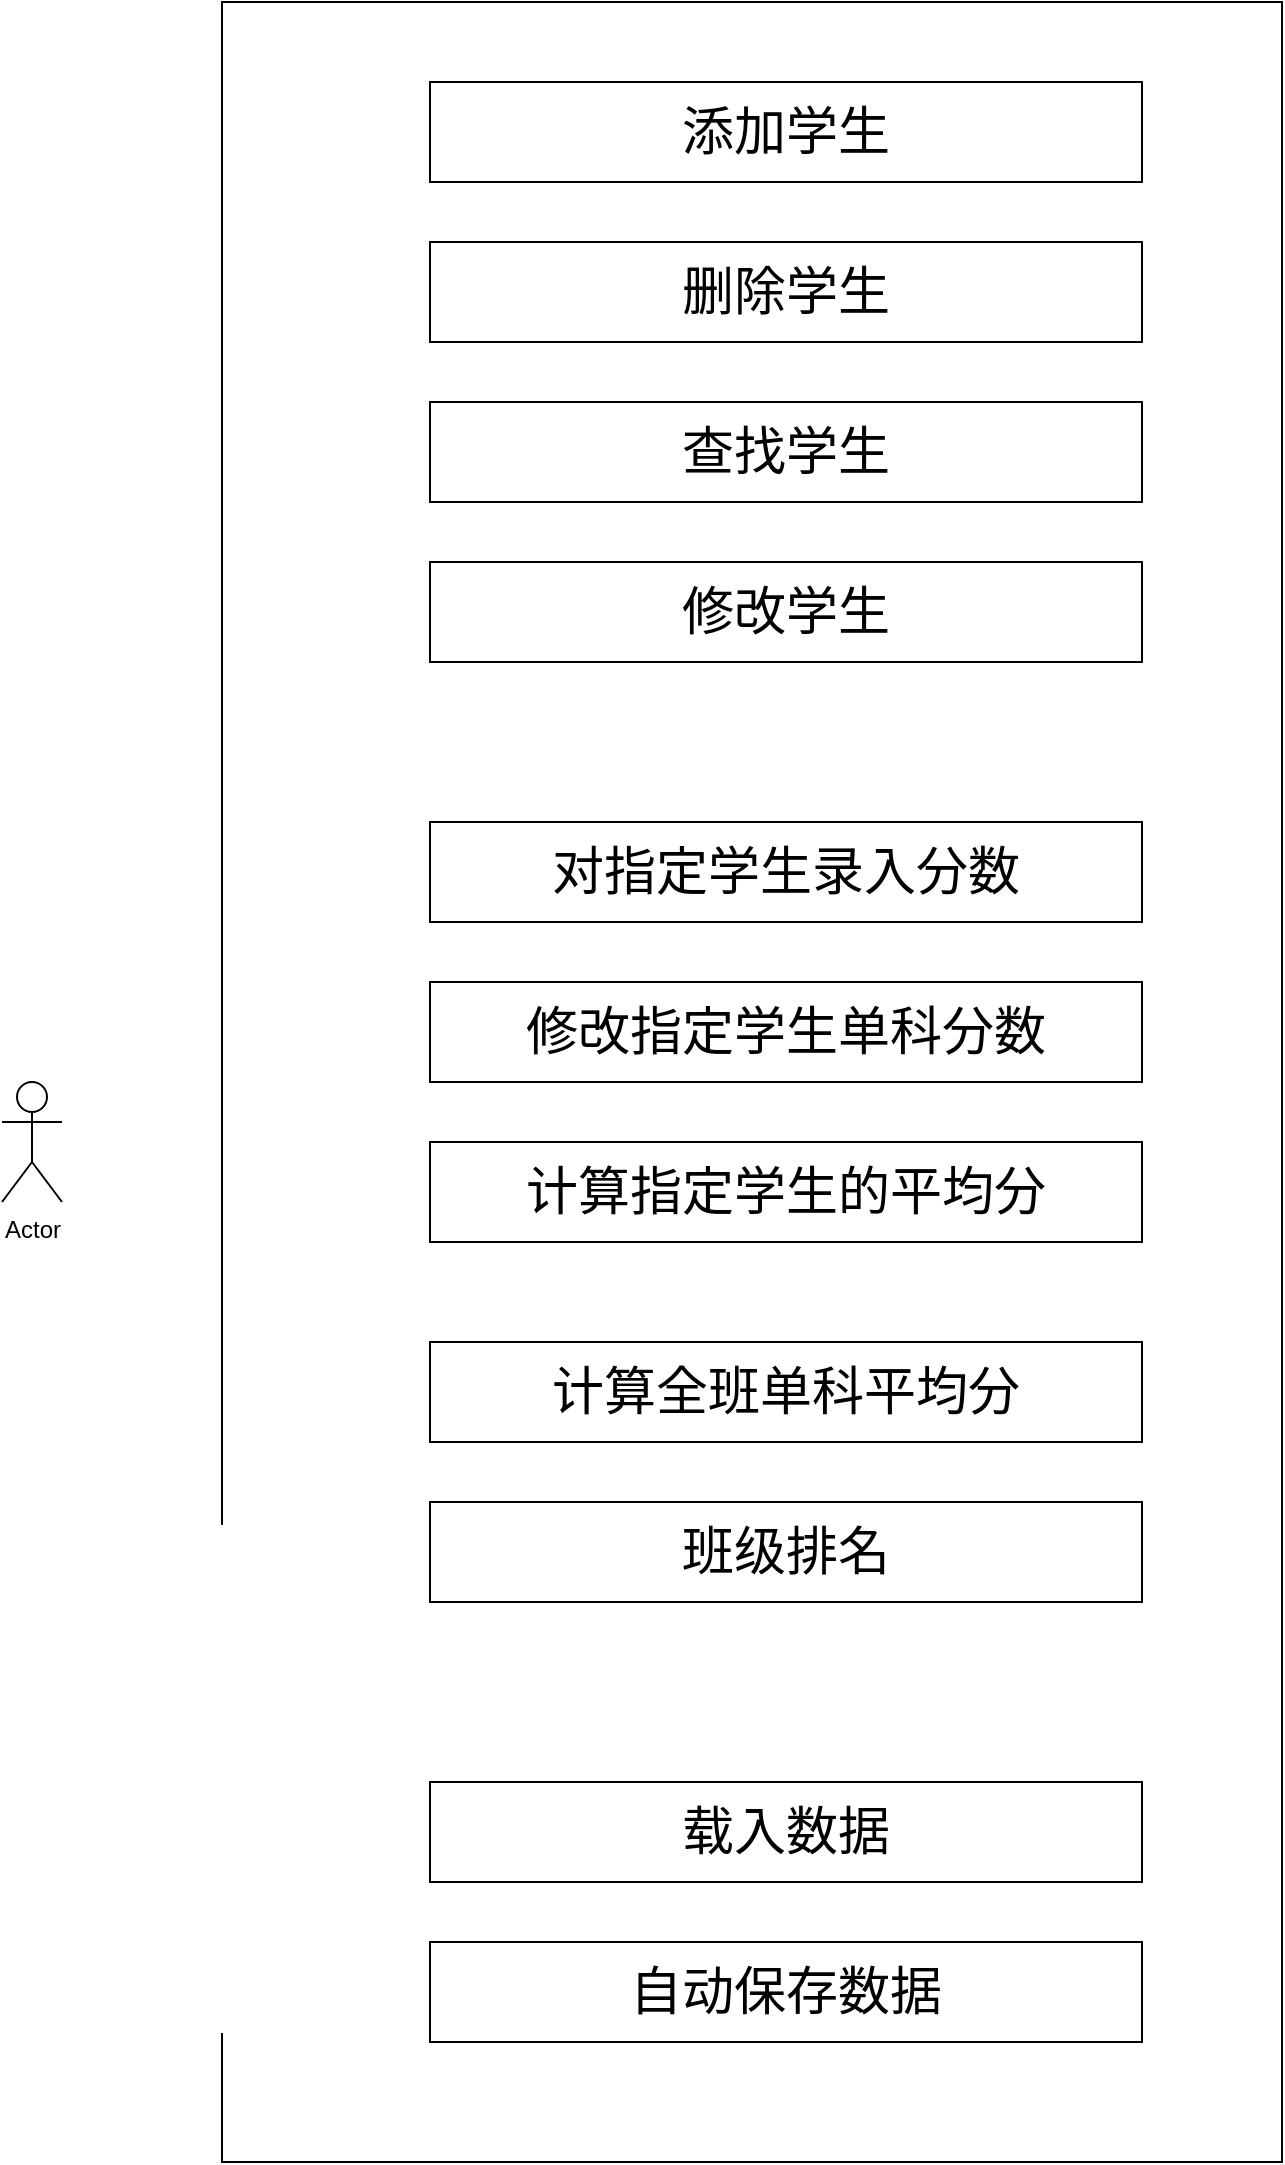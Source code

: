 <mxfile version="28.0.6">
  <diagram name="第 1 页" id="0B_7ReDcwzLfg1DkNYcj">
    <mxGraphModel dx="1733" dy="1183" grid="1" gridSize="10" guides="1" tooltips="1" connect="1" arrows="1" fold="1" page="1" pageScale="1" pageWidth="827" pageHeight="1169" math="0" shadow="0">
      <root>
        <mxCell id="0" />
        <mxCell id="1" parent="0" />
        <mxCell id="tOPBdZsIhoRsYZba9BeE-1" value="Actor" style="shape=umlActor;verticalLabelPosition=bottom;verticalAlign=top;html=1;outlineConnect=0;" vertex="1" parent="1">
          <mxGeometry x="80" y="610" width="30" height="60" as="geometry" />
        </mxCell>
        <mxCell id="tOPBdZsIhoRsYZba9BeE-2" value="" style="rounded=0;whiteSpace=wrap;html=1;" vertex="1" parent="1">
          <mxGeometry x="190" y="70" width="530" height="1080" as="geometry" />
        </mxCell>
        <mxCell id="tOPBdZsIhoRsYZba9BeE-3" value="&lt;font style=&quot;font-size: 26px;&quot;&gt;添加学生&lt;/font&gt;" style="rounded=0;whiteSpace=wrap;html=1;" vertex="1" parent="1">
          <mxGeometry x="294" y="110" width="356" height="50" as="geometry" />
        </mxCell>
        <mxCell id="tOPBdZsIhoRsYZba9BeE-4" value="&lt;font style=&quot;font-size: 26px;&quot;&gt;删除学生&lt;/font&gt;" style="rounded=0;whiteSpace=wrap;html=1;" vertex="1" parent="1">
          <mxGeometry x="294" y="190" width="356" height="50" as="geometry" />
        </mxCell>
        <mxCell id="tOPBdZsIhoRsYZba9BeE-5" value="&lt;span style=&quot;font-size: 26px;&quot;&gt;查找学生&lt;/span&gt;" style="rounded=0;whiteSpace=wrap;html=1;" vertex="1" parent="1">
          <mxGeometry x="294" y="270" width="356" height="50" as="geometry" />
        </mxCell>
        <mxCell id="tOPBdZsIhoRsYZba9BeE-6" value="&lt;span style=&quot;font-size: 26px;&quot;&gt;修改学生&lt;/span&gt;" style="rounded=0;whiteSpace=wrap;html=1;" vertex="1" parent="1">
          <mxGeometry x="294" y="350" width="356" height="50" as="geometry" />
        </mxCell>
        <mxCell id="tOPBdZsIhoRsYZba9BeE-7" value="&lt;span style=&quot;font-size: 26px;&quot;&gt;对指定学生录入分数&lt;/span&gt;" style="rounded=0;whiteSpace=wrap;html=1;" vertex="1" parent="1">
          <mxGeometry x="294" y="480" width="356" height="50" as="geometry" />
        </mxCell>
        <mxCell id="tOPBdZsIhoRsYZba9BeE-8" value="&lt;span style=&quot;font-size: 26px;&quot;&gt;修改指定学生单科分数&lt;/span&gt;" style="rounded=0;whiteSpace=wrap;html=1;" vertex="1" parent="1">
          <mxGeometry x="294" y="560" width="356" height="50" as="geometry" />
        </mxCell>
        <mxCell id="tOPBdZsIhoRsYZba9BeE-10" value="&lt;span style=&quot;font-size: 26px;&quot;&gt;计算指定学生的平均分&lt;/span&gt;" style="rounded=0;whiteSpace=wrap;html=1;" vertex="1" parent="1">
          <mxGeometry x="294" y="640" width="356" height="50" as="geometry" />
        </mxCell>
        <mxCell id="tOPBdZsIhoRsYZba9BeE-11" value="&lt;span style=&quot;font-size: 26px;&quot;&gt;计算全班单科平均分&lt;/span&gt;" style="rounded=0;whiteSpace=wrap;html=1;" vertex="1" parent="1">
          <mxGeometry x="294" y="740" width="356" height="50" as="geometry" />
        </mxCell>
        <mxCell id="tOPBdZsIhoRsYZba9BeE-12" value="&lt;span style=&quot;font-size: 26px;&quot;&gt;班级排名&lt;/span&gt;" style="rounded=0;whiteSpace=wrap;html=1;" vertex="1" parent="1">
          <mxGeometry x="294" y="820" width="356" height="50" as="geometry" />
        </mxCell>
        <mxCell id="tOPBdZsIhoRsYZba9BeE-13" value="&lt;span style=&quot;font-size: 26px;&quot;&gt;载入数据&lt;/span&gt;" style="rounded=0;whiteSpace=wrap;html=1;" vertex="1" parent="1">
          <mxGeometry x="294" y="960" width="356" height="50" as="geometry" />
        </mxCell>
        <mxCell id="tOPBdZsIhoRsYZba9BeE-14" value="&lt;span style=&quot;font-size: 26px;&quot;&gt;自动保存数据&lt;/span&gt;" style="rounded=0;whiteSpace=wrap;html=1;" vertex="1" parent="1">
          <mxGeometry x="294" y="1040" width="356" height="50" as="geometry" />
        </mxCell>
      </root>
    </mxGraphModel>
  </diagram>
</mxfile>
